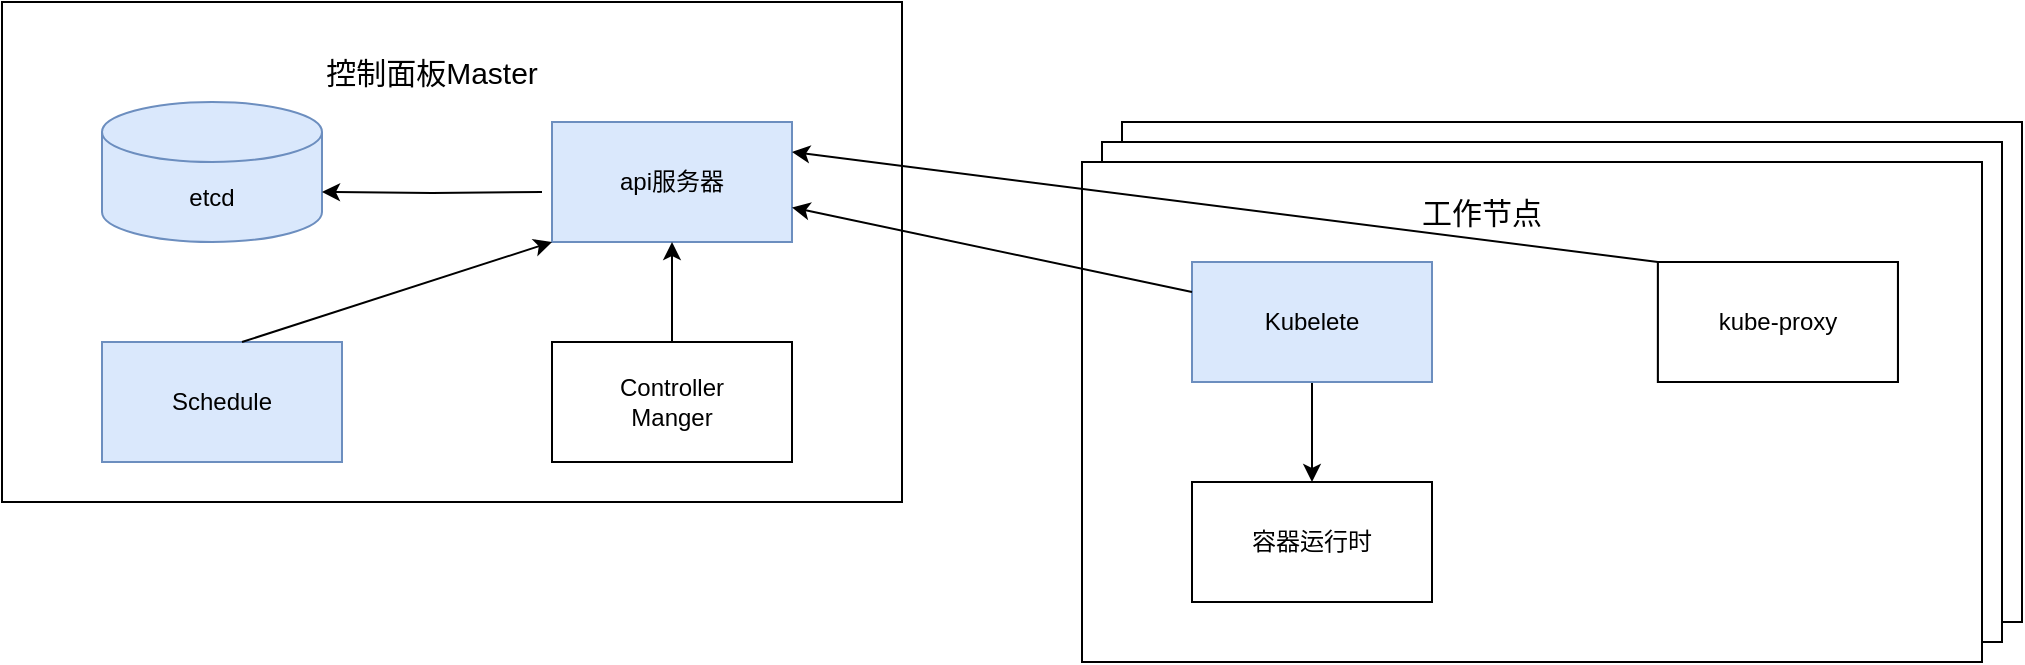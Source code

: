 <mxfile version="21.7.1" type="github">
  <diagram name="第 1 页" id="sr_0SVojqCV2WV_hFCie">
    <mxGraphModel dx="2213" dy="-1579" grid="1" gridSize="10" guides="1" tooltips="1" connect="1" arrows="1" fold="1" page="1" pageScale="1" pageWidth="827" pageHeight="1169" math="0" shadow="0">
      <root>
        <mxCell id="0" />
        <mxCell id="1" parent="0" />
        <mxCell id="bBLHIswbANu0cZDu5vWD-1" value="" style="rounded=0;whiteSpace=wrap;html=1;" vertex="1" parent="1">
          <mxGeometry x="310" y="3150" width="450" height="250" as="geometry" />
        </mxCell>
        <mxCell id="bBLHIswbANu0cZDu5vWD-2" value="" style="rounded=0;whiteSpace=wrap;html=1;" vertex="1" parent="1">
          <mxGeometry x="300" y="3160" width="450" height="250" as="geometry" />
        </mxCell>
        <mxCell id="bBLHIswbANu0cZDu5vWD-3" value="" style="rounded=0;whiteSpace=wrap;html=1;" vertex="1" parent="1">
          <mxGeometry x="290" y="3170" width="450" height="250" as="geometry" />
        </mxCell>
        <mxCell id="bBLHIswbANu0cZDu5vWD-4" value="" style="rounded=0;whiteSpace=wrap;html=1;" vertex="1" parent="1">
          <mxGeometry x="-250" y="3090" width="450" height="250" as="geometry" />
        </mxCell>
        <mxCell id="bBLHIswbANu0cZDu5vWD-5" value="etcd" style="shape=cylinder3;whiteSpace=wrap;html=1;boundedLbl=1;backgroundOutline=1;size=15;fillColor=#dae8fc;strokeColor=#6c8ebf;" vertex="1" parent="1">
          <mxGeometry x="-200" y="3140" width="110" height="70" as="geometry" />
        </mxCell>
        <mxCell id="bBLHIswbANu0cZDu5vWD-6" style="edgeStyle=orthogonalEdgeStyle;rounded=0;orthogonalLoop=1;jettySize=auto;html=1;entryX=1;entryY=0;entryDx=0;entryDy=45;entryPerimeter=0;" edge="1" parent="1" target="bBLHIswbANu0cZDu5vWD-5">
          <mxGeometry relative="1" as="geometry">
            <mxPoint x="20" y="3185" as="sourcePoint" />
          </mxGeometry>
        </mxCell>
        <mxCell id="bBLHIswbANu0cZDu5vWD-7" value="api服务器" style="rounded=0;whiteSpace=wrap;html=1;fillColor=#dae8fc;strokeColor=#6c8ebf;" vertex="1" parent="1">
          <mxGeometry x="25" y="3150" width="120" height="60" as="geometry" />
        </mxCell>
        <mxCell id="bBLHIswbANu0cZDu5vWD-8" style="edgeStyle=orthogonalEdgeStyle;rounded=0;orthogonalLoop=1;jettySize=auto;html=1;entryX=0.5;entryY=1;entryDx=0;entryDy=0;" edge="1" parent="1" source="bBLHIswbANu0cZDu5vWD-9" target="bBLHIswbANu0cZDu5vWD-7">
          <mxGeometry relative="1" as="geometry" />
        </mxCell>
        <mxCell id="bBLHIswbANu0cZDu5vWD-9" value="Controller&lt;br&gt;Manger" style="rounded=0;whiteSpace=wrap;html=1;" vertex="1" parent="1">
          <mxGeometry x="25" y="3260" width="120" height="60" as="geometry" />
        </mxCell>
        <mxCell id="bBLHIswbANu0cZDu5vWD-10" value="Schedule" style="rounded=0;whiteSpace=wrap;html=1;fillColor=#dae8fc;strokeColor=#6c8ebf;" vertex="1" parent="1">
          <mxGeometry x="-200" y="3260" width="120" height="60" as="geometry" />
        </mxCell>
        <mxCell id="bBLHIswbANu0cZDu5vWD-11" value="" style="endArrow=classic;html=1;rounded=0;entryX=0;entryY=1;entryDx=0;entryDy=0;" edge="1" parent="1" target="bBLHIswbANu0cZDu5vWD-7">
          <mxGeometry width="50" height="50" relative="1" as="geometry">
            <mxPoint x="-130" y="3260" as="sourcePoint" />
            <mxPoint x="-20" y="3224.412" as="targetPoint" />
          </mxGeometry>
        </mxCell>
        <mxCell id="bBLHIswbANu0cZDu5vWD-12" value="控制面板Master" style="text;html=1;strokeColor=none;fillColor=none;align=center;verticalAlign=middle;whiteSpace=wrap;rounded=0;fontSize=15;" vertex="1" parent="1">
          <mxGeometry x="-180" y="3110" width="290" height="30" as="geometry" />
        </mxCell>
        <mxCell id="bBLHIswbANu0cZDu5vWD-13" style="edgeStyle=orthogonalEdgeStyle;rounded=0;orthogonalLoop=1;jettySize=auto;html=1;entryX=0.5;entryY=0;entryDx=0;entryDy=0;" edge="1" parent="1" source="bBLHIswbANu0cZDu5vWD-14" target="bBLHIswbANu0cZDu5vWD-17">
          <mxGeometry relative="1" as="geometry" />
        </mxCell>
        <mxCell id="bBLHIswbANu0cZDu5vWD-14" value="Kubelete" style="rounded=0;whiteSpace=wrap;html=1;fillColor=#dae8fc;strokeColor=#6c8ebf;" vertex="1" parent="1">
          <mxGeometry x="345" y="3220" width="120" height="60" as="geometry" />
        </mxCell>
        <mxCell id="bBLHIswbANu0cZDu5vWD-15" value="kube-proxy" style="rounded=0;whiteSpace=wrap;html=1;" vertex="1" parent="1">
          <mxGeometry x="577.96" y="3220" width="120" height="60" as="geometry" />
        </mxCell>
        <mxCell id="bBLHIswbANu0cZDu5vWD-16" value="kube-proxy" style="rounded=0;whiteSpace=wrap;html=1;" vertex="1" parent="1">
          <mxGeometry x="577.96" y="3220" width="120" height="60" as="geometry" />
        </mxCell>
        <mxCell id="bBLHIswbANu0cZDu5vWD-17" value="容器运行时" style="rounded=0;whiteSpace=wrap;html=1;" vertex="1" parent="1">
          <mxGeometry x="345" y="3330" width="120" height="60" as="geometry" />
        </mxCell>
        <mxCell id="bBLHIswbANu0cZDu5vWD-18" value="工作节点" style="text;html=1;strokeColor=none;fillColor=none;align=center;verticalAlign=middle;whiteSpace=wrap;rounded=0;fontSize=15;" vertex="1" parent="1">
          <mxGeometry x="345" y="3180" width="290" height="30" as="geometry" />
        </mxCell>
        <mxCell id="bBLHIswbANu0cZDu5vWD-19" value="" style="endArrow=classic;html=1;rounded=0;exitX=0;exitY=0.25;exitDx=0;exitDy=0;" edge="1" parent="1" source="bBLHIswbANu0cZDu5vWD-14" target="bBLHIswbANu0cZDu5vWD-7">
          <mxGeometry width="50" height="50" relative="1" as="geometry">
            <mxPoint x="280" y="3200" as="sourcePoint" />
            <mxPoint x="330" y="3150" as="targetPoint" />
          </mxGeometry>
        </mxCell>
        <mxCell id="bBLHIswbANu0cZDu5vWD-20" value="" style="endArrow=classic;html=1;rounded=0;exitX=0;exitY=0;exitDx=0;exitDy=0;entryX=1;entryY=0.25;entryDx=0;entryDy=0;" edge="1" parent="1" source="bBLHIswbANu0cZDu5vWD-16" target="bBLHIswbANu0cZDu5vWD-7">
          <mxGeometry width="50" height="50" relative="1" as="geometry">
            <mxPoint x="355" y="3225" as="sourcePoint" />
            <mxPoint x="155" y="3198" as="targetPoint" />
          </mxGeometry>
        </mxCell>
      </root>
    </mxGraphModel>
  </diagram>
</mxfile>
